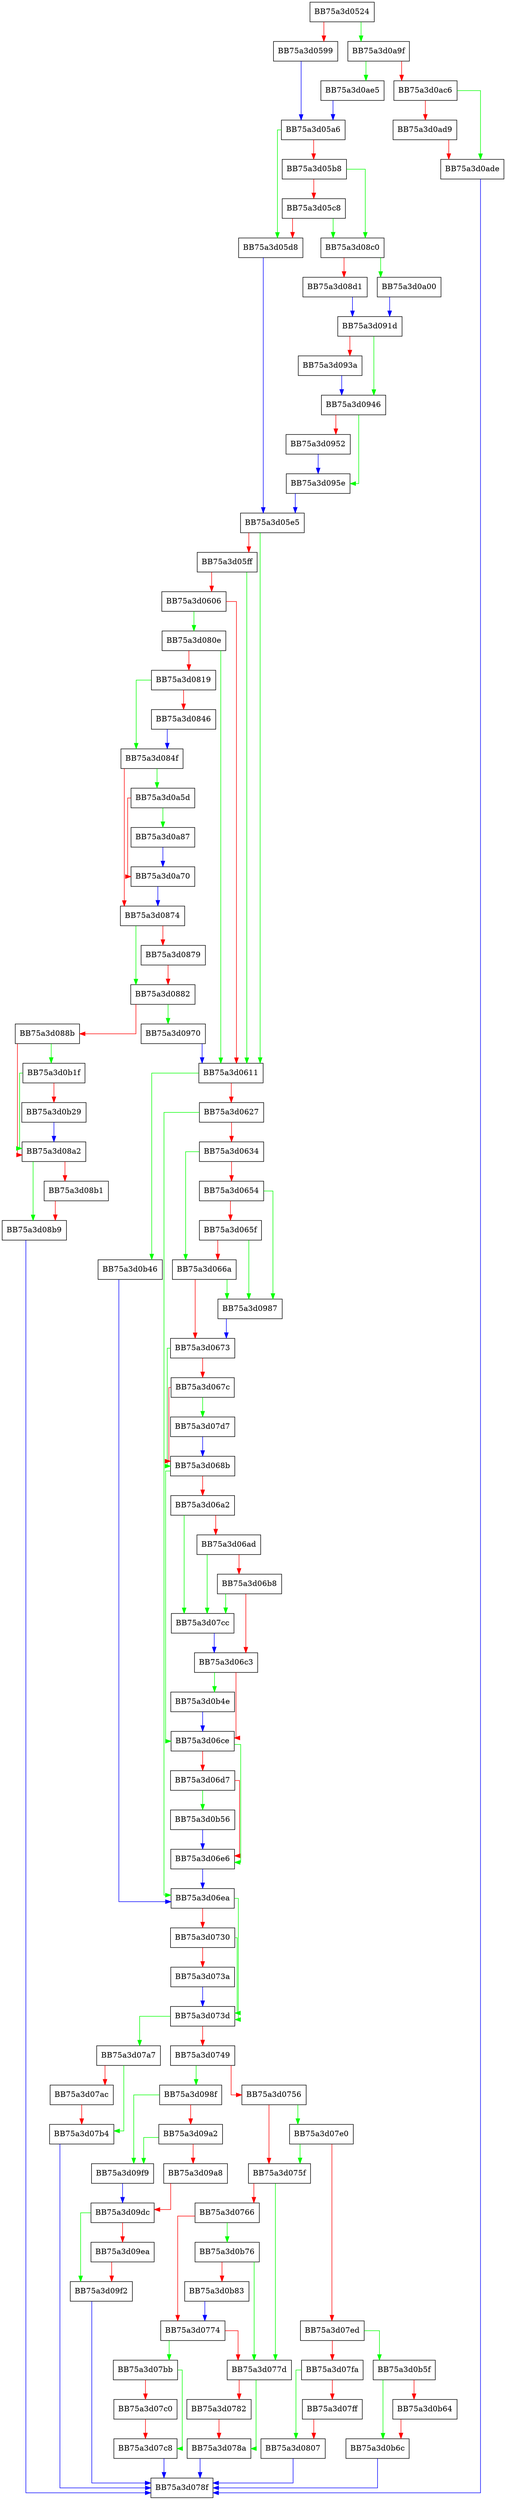 digraph EngineProcessFile {
  node [shape="box"];
  graph [splines=ortho];
  BB75a3d0524 -> BB75a3d0a9f [color="green"];
  BB75a3d0524 -> BB75a3d0599 [color="red"];
  BB75a3d0599 -> BB75a3d05a6 [color="blue"];
  BB75a3d05a6 -> BB75a3d05d8 [color="green"];
  BB75a3d05a6 -> BB75a3d05b8 [color="red"];
  BB75a3d05b8 -> BB75a3d08c0 [color="green"];
  BB75a3d05b8 -> BB75a3d05c8 [color="red"];
  BB75a3d05c8 -> BB75a3d08c0 [color="green"];
  BB75a3d05c8 -> BB75a3d05d8 [color="red"];
  BB75a3d05d8 -> BB75a3d05e5 [color="blue"];
  BB75a3d05e5 -> BB75a3d0611 [color="green"];
  BB75a3d05e5 -> BB75a3d05ff [color="red"];
  BB75a3d05ff -> BB75a3d0611 [color="green"];
  BB75a3d05ff -> BB75a3d0606 [color="red"];
  BB75a3d0606 -> BB75a3d080e [color="green"];
  BB75a3d0606 -> BB75a3d0611 [color="red"];
  BB75a3d0611 -> BB75a3d0b46 [color="green"];
  BB75a3d0611 -> BB75a3d0627 [color="red"];
  BB75a3d0627 -> BB75a3d06ea [color="green"];
  BB75a3d0627 -> BB75a3d0634 [color="red"];
  BB75a3d0634 -> BB75a3d066a [color="green"];
  BB75a3d0634 -> BB75a3d0654 [color="red"];
  BB75a3d0654 -> BB75a3d0987 [color="green"];
  BB75a3d0654 -> BB75a3d065f [color="red"];
  BB75a3d065f -> BB75a3d0987 [color="green"];
  BB75a3d065f -> BB75a3d066a [color="red"];
  BB75a3d066a -> BB75a3d0987 [color="green"];
  BB75a3d066a -> BB75a3d0673 [color="red"];
  BB75a3d0673 -> BB75a3d068b [color="green"];
  BB75a3d0673 -> BB75a3d067c [color="red"];
  BB75a3d067c -> BB75a3d07d7 [color="green"];
  BB75a3d067c -> BB75a3d068b [color="red"];
  BB75a3d068b -> BB75a3d06ce [color="green"];
  BB75a3d068b -> BB75a3d06a2 [color="red"];
  BB75a3d06a2 -> BB75a3d07cc [color="green"];
  BB75a3d06a2 -> BB75a3d06ad [color="red"];
  BB75a3d06ad -> BB75a3d07cc [color="green"];
  BB75a3d06ad -> BB75a3d06b8 [color="red"];
  BB75a3d06b8 -> BB75a3d07cc [color="green"];
  BB75a3d06b8 -> BB75a3d06c3 [color="red"];
  BB75a3d06c3 -> BB75a3d0b4e [color="green"];
  BB75a3d06c3 -> BB75a3d06ce [color="red"];
  BB75a3d06ce -> BB75a3d06e6 [color="green"];
  BB75a3d06ce -> BB75a3d06d7 [color="red"];
  BB75a3d06d7 -> BB75a3d0b56 [color="green"];
  BB75a3d06d7 -> BB75a3d06e6 [color="red"];
  BB75a3d06e6 -> BB75a3d06ea [color="blue"];
  BB75a3d06ea -> BB75a3d073d [color="green"];
  BB75a3d06ea -> BB75a3d0730 [color="red"];
  BB75a3d0730 -> BB75a3d073d [color="green"];
  BB75a3d0730 -> BB75a3d073a [color="red"];
  BB75a3d073a -> BB75a3d073d [color="blue"];
  BB75a3d073d -> BB75a3d07a7 [color="green"];
  BB75a3d073d -> BB75a3d0749 [color="red"];
  BB75a3d0749 -> BB75a3d098f [color="green"];
  BB75a3d0749 -> BB75a3d0756 [color="red"];
  BB75a3d0756 -> BB75a3d07e0 [color="green"];
  BB75a3d0756 -> BB75a3d075f [color="red"];
  BB75a3d075f -> BB75a3d077d [color="green"];
  BB75a3d075f -> BB75a3d0766 [color="red"];
  BB75a3d0766 -> BB75a3d0b76 [color="green"];
  BB75a3d0766 -> BB75a3d0774 [color="red"];
  BB75a3d0774 -> BB75a3d07bb [color="green"];
  BB75a3d0774 -> BB75a3d077d [color="red"];
  BB75a3d077d -> BB75a3d078a [color="green"];
  BB75a3d077d -> BB75a3d0782 [color="red"];
  BB75a3d0782 -> BB75a3d078a [color="red"];
  BB75a3d078a -> BB75a3d078f [color="blue"];
  BB75a3d07a7 -> BB75a3d07b4 [color="green"];
  BB75a3d07a7 -> BB75a3d07ac [color="red"];
  BB75a3d07ac -> BB75a3d07b4 [color="red"];
  BB75a3d07b4 -> BB75a3d078f [color="blue"];
  BB75a3d07bb -> BB75a3d07c8 [color="green"];
  BB75a3d07bb -> BB75a3d07c0 [color="red"];
  BB75a3d07c0 -> BB75a3d07c8 [color="red"];
  BB75a3d07c8 -> BB75a3d078f [color="blue"];
  BB75a3d07cc -> BB75a3d06c3 [color="blue"];
  BB75a3d07d7 -> BB75a3d068b [color="blue"];
  BB75a3d07e0 -> BB75a3d075f [color="green"];
  BB75a3d07e0 -> BB75a3d07ed [color="red"];
  BB75a3d07ed -> BB75a3d0b5f [color="green"];
  BB75a3d07ed -> BB75a3d07fa [color="red"];
  BB75a3d07fa -> BB75a3d0807 [color="green"];
  BB75a3d07fa -> BB75a3d07ff [color="red"];
  BB75a3d07ff -> BB75a3d0807 [color="red"];
  BB75a3d0807 -> BB75a3d078f [color="blue"];
  BB75a3d080e -> BB75a3d0611 [color="green"];
  BB75a3d080e -> BB75a3d0819 [color="red"];
  BB75a3d0819 -> BB75a3d084f [color="green"];
  BB75a3d0819 -> BB75a3d0846 [color="red"];
  BB75a3d0846 -> BB75a3d084f [color="blue"];
  BB75a3d084f -> BB75a3d0a5d [color="green"];
  BB75a3d084f -> BB75a3d0874 [color="red"];
  BB75a3d0874 -> BB75a3d0882 [color="green"];
  BB75a3d0874 -> BB75a3d0879 [color="red"];
  BB75a3d0879 -> BB75a3d0882 [color="red"];
  BB75a3d0882 -> BB75a3d0970 [color="green"];
  BB75a3d0882 -> BB75a3d088b [color="red"];
  BB75a3d088b -> BB75a3d0b1f [color="green"];
  BB75a3d088b -> BB75a3d08a2 [color="red"];
  BB75a3d08a2 -> BB75a3d08b9 [color="green"];
  BB75a3d08a2 -> BB75a3d08b1 [color="red"];
  BB75a3d08b1 -> BB75a3d08b9 [color="red"];
  BB75a3d08b9 -> BB75a3d078f [color="blue"];
  BB75a3d08c0 -> BB75a3d0a00 [color="green"];
  BB75a3d08c0 -> BB75a3d08d1 [color="red"];
  BB75a3d08d1 -> BB75a3d091d [color="blue"];
  BB75a3d091d -> BB75a3d0946 [color="green"];
  BB75a3d091d -> BB75a3d093a [color="red"];
  BB75a3d093a -> BB75a3d0946 [color="blue"];
  BB75a3d0946 -> BB75a3d095e [color="green"];
  BB75a3d0946 -> BB75a3d0952 [color="red"];
  BB75a3d0952 -> BB75a3d095e [color="blue"];
  BB75a3d095e -> BB75a3d05e5 [color="blue"];
  BB75a3d0970 -> BB75a3d0611 [color="blue"];
  BB75a3d0987 -> BB75a3d0673 [color="blue"];
  BB75a3d098f -> BB75a3d09f9 [color="green"];
  BB75a3d098f -> BB75a3d09a2 [color="red"];
  BB75a3d09a2 -> BB75a3d09f9 [color="green"];
  BB75a3d09a2 -> BB75a3d09a8 [color="red"];
  BB75a3d09a8 -> BB75a3d09dc [color="red"];
  BB75a3d09dc -> BB75a3d09f2 [color="green"];
  BB75a3d09dc -> BB75a3d09ea [color="red"];
  BB75a3d09ea -> BB75a3d09f2 [color="red"];
  BB75a3d09f2 -> BB75a3d078f [color="blue"];
  BB75a3d09f9 -> BB75a3d09dc [color="blue"];
  BB75a3d0a00 -> BB75a3d091d [color="blue"];
  BB75a3d0a5d -> BB75a3d0a87 [color="green"];
  BB75a3d0a5d -> BB75a3d0a70 [color="red"];
  BB75a3d0a70 -> BB75a3d0874 [color="blue"];
  BB75a3d0a87 -> BB75a3d0a70 [color="blue"];
  BB75a3d0a9f -> BB75a3d0ae5 [color="green"];
  BB75a3d0a9f -> BB75a3d0ac6 [color="red"];
  BB75a3d0ac6 -> BB75a3d0ade [color="green"];
  BB75a3d0ac6 -> BB75a3d0ad9 [color="red"];
  BB75a3d0ad9 -> BB75a3d0ade [color="red"];
  BB75a3d0ade -> BB75a3d078f [color="blue"];
  BB75a3d0ae5 -> BB75a3d05a6 [color="blue"];
  BB75a3d0b1f -> BB75a3d08a2 [color="green"];
  BB75a3d0b1f -> BB75a3d0b29 [color="red"];
  BB75a3d0b29 -> BB75a3d08a2 [color="blue"];
  BB75a3d0b46 -> BB75a3d06ea [color="blue"];
  BB75a3d0b4e -> BB75a3d06ce [color="blue"];
  BB75a3d0b56 -> BB75a3d06e6 [color="blue"];
  BB75a3d0b5f -> BB75a3d0b6c [color="green"];
  BB75a3d0b5f -> BB75a3d0b64 [color="red"];
  BB75a3d0b64 -> BB75a3d0b6c [color="red"];
  BB75a3d0b6c -> BB75a3d078f [color="blue"];
  BB75a3d0b76 -> BB75a3d077d [color="green"];
  BB75a3d0b76 -> BB75a3d0b83 [color="red"];
  BB75a3d0b83 -> BB75a3d0774 [color="blue"];
}